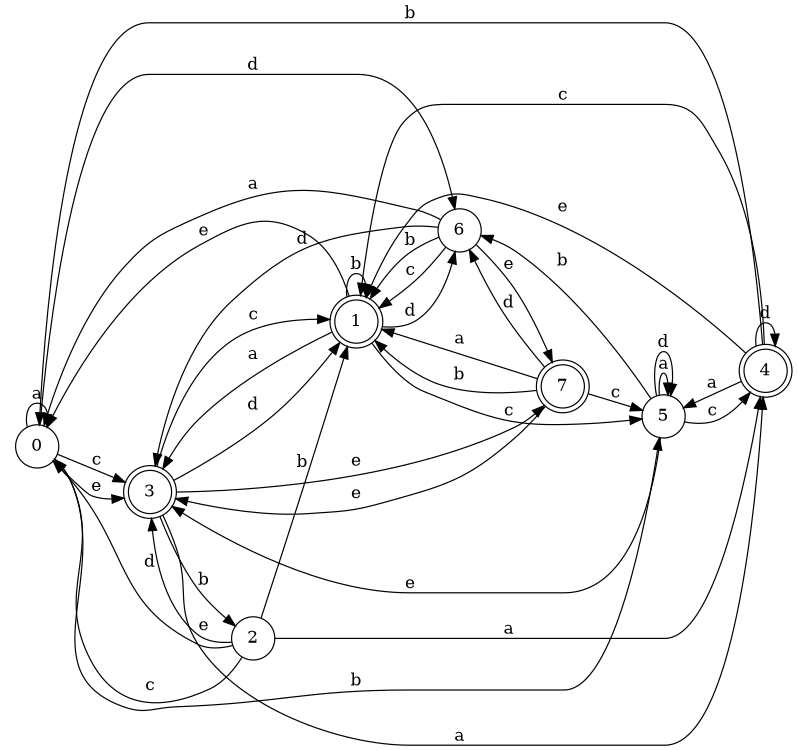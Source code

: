 digraph n7_9 {
__start0 [label="" shape="none"];

rankdir=LR;
size="8,5";

s0 [style="filled", color="black", fillcolor="white" shape="circle", label="0"];
s1 [style="rounded,filled", color="black", fillcolor="white" shape="doublecircle", label="1"];
s2 [style="filled", color="black", fillcolor="white" shape="circle", label="2"];
s3 [style="rounded,filled", color="black", fillcolor="white" shape="doublecircle", label="3"];
s4 [style="rounded,filled", color="black", fillcolor="white" shape="doublecircle", label="4"];
s5 [style="filled", color="black", fillcolor="white" shape="circle", label="5"];
s6 [style="filled", color="black", fillcolor="white" shape="circle", label="6"];
s7 [style="rounded,filled", color="black", fillcolor="white" shape="doublecircle", label="7"];
s0 -> s0 [label="a"];
s0 -> s5 [label="b"];
s0 -> s3 [label="c"];
s0 -> s6 [label="d"];
s0 -> s3 [label="e"];
s1 -> s3 [label="a"];
s1 -> s1 [label="b"];
s1 -> s5 [label="c"];
s1 -> s6 [label="d"];
s1 -> s0 [label="e"];
s2 -> s4 [label="a"];
s2 -> s1 [label="b"];
s2 -> s0 [label="c"];
s2 -> s0 [label="d"];
s2 -> s3 [label="e"];
s3 -> s4 [label="a"];
s3 -> s2 [label="b"];
s3 -> s1 [label="c"];
s3 -> s1 [label="d"];
s3 -> s7 [label="e"];
s4 -> s5 [label="a"];
s4 -> s0 [label="b"];
s4 -> s1 [label="c"];
s4 -> s4 [label="d"];
s4 -> s1 [label="e"];
s5 -> s5 [label="a"];
s5 -> s6 [label="b"];
s5 -> s4 [label="c"];
s5 -> s5 [label="d"];
s5 -> s3 [label="e"];
s6 -> s0 [label="a"];
s6 -> s1 [label="b"];
s6 -> s1 [label="c"];
s6 -> s3 [label="d"];
s6 -> s7 [label="e"];
s7 -> s1 [label="a"];
s7 -> s1 [label="b"];
s7 -> s5 [label="c"];
s7 -> s6 [label="d"];
s7 -> s3 [label="e"];

}